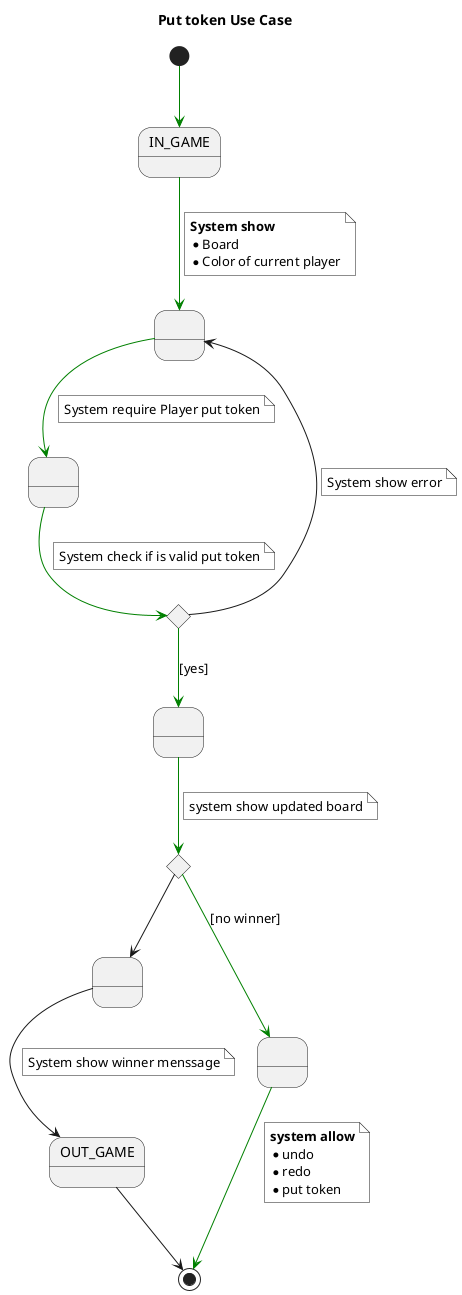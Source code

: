 @startuml
title "Put token Use Case"

state IN_GAME
state " " as initial
state " " as playerPut
state is_validPut <<choice>>
state " " as tokenPlaced
state " " as winner
state " " as noWinner
state OUT_GAME
state is_winner <<choice>>
[*] -[#green]-> IN_GAME
IN_GAME -[#green]-> initial
note on link #white
	<b>System show</b>
	* Board
	* Color of current player
end note
initial -[#green]-> playerPut
note on link #white : System require Player put token
playerPut -[#green]-> is_validPut
note on link #white : System check if is valid put token

is_validPut -[#green]-> tokenPlaced : [yes]
	tokenPlaced -[#green]-> is_winner
	note on link #white : system show updated board
	is_winner --> winner
	winner --> OUT_GAME
	note on link #white : System show winner menssage
	OUT_GAME --> [*]
	is_winner -[#green]-> noWinner : [no winner]
	noWinner -[#green]-> [*]
	note on link #white
		<b>system allow</b>
		* undo
		* redo
		* put token
	end note
		
is_validPut --> initial
	note on link #white : System show error

@enduml